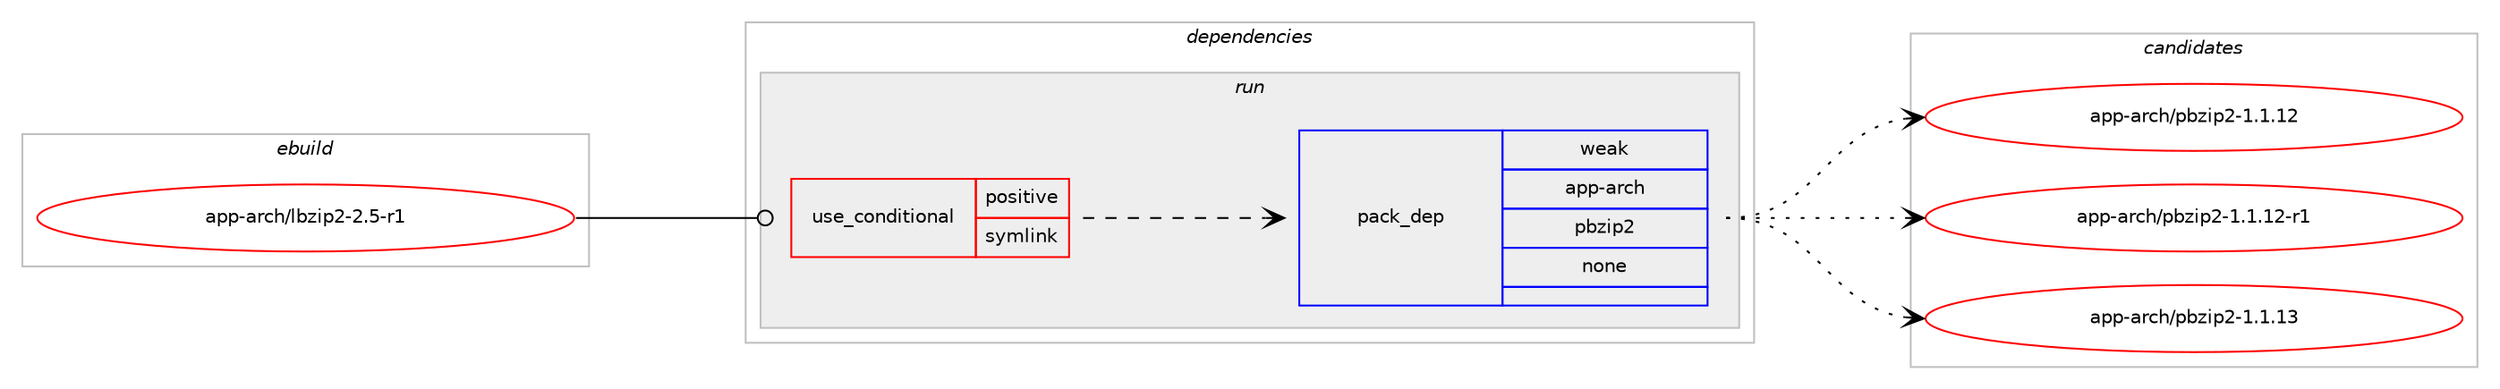 digraph prolog {

# *************
# Graph options
# *************

newrank=true;
concentrate=true;
compound=true;
graph [rankdir=LR,fontname=Helvetica,fontsize=10,ranksep=1.5];#, ranksep=2.5, nodesep=0.2];
edge  [arrowhead=vee];
node  [fontname=Helvetica,fontsize=10];

# **********
# The ebuild
# **********

subgraph cluster_leftcol {
color=gray;
rank=same;
label=<<i>ebuild</i>>;
id [label="app-arch/lbzip2-2.5-r1", color=red, width=4, href="../app-arch/lbzip2-2.5-r1.svg"];
}

# ****************
# The dependencies
# ****************

subgraph cluster_midcol {
color=gray;
label=<<i>dependencies</i>>;
subgraph cluster_compile {
fillcolor="#eeeeee";
style=filled;
label=<<i>compile</i>>;
}
subgraph cluster_compileandrun {
fillcolor="#eeeeee";
style=filled;
label=<<i>compile and run</i>>;
}
subgraph cluster_run {
fillcolor="#eeeeee";
style=filled;
label=<<i>run</i>>;
subgraph cond346535 {
dependency1271289 [label=<<TABLE BORDER="0" CELLBORDER="1" CELLSPACING="0" CELLPADDING="4"><TR><TD ROWSPAN="3" CELLPADDING="10">use_conditional</TD></TR><TR><TD>positive</TD></TR><TR><TD>symlink</TD></TR></TABLE>>, shape=none, color=red];
subgraph pack905027 {
dependency1271290 [label=<<TABLE BORDER="0" CELLBORDER="1" CELLSPACING="0" CELLPADDING="4" WIDTH="220"><TR><TD ROWSPAN="6" CELLPADDING="30">pack_dep</TD></TR><TR><TD WIDTH="110">weak</TD></TR><TR><TD>app-arch</TD></TR><TR><TD>pbzip2</TD></TR><TR><TD>none</TD></TR><TR><TD></TD></TR></TABLE>>, shape=none, color=blue];
}
dependency1271289:e -> dependency1271290:w [weight=20,style="dashed",arrowhead="vee"];
}
id:e -> dependency1271289:w [weight=20,style="solid",arrowhead="odot"];
}
}

# **************
# The candidates
# **************

subgraph cluster_choices {
rank=same;
color=gray;
label=<<i>candidates</i>>;

subgraph choice905027 {
color=black;
nodesep=1;
choice9711211245971149910447112981221051125045494649464950 [label="app-arch/pbzip2-1.1.12", color=red, width=4,href="../app-arch/pbzip2-1.1.12.svg"];
choice97112112459711499104471129812210511250454946494649504511449 [label="app-arch/pbzip2-1.1.12-r1", color=red, width=4,href="../app-arch/pbzip2-1.1.12-r1.svg"];
choice9711211245971149910447112981221051125045494649464951 [label="app-arch/pbzip2-1.1.13", color=red, width=4,href="../app-arch/pbzip2-1.1.13.svg"];
dependency1271290:e -> choice9711211245971149910447112981221051125045494649464950:w [style=dotted,weight="100"];
dependency1271290:e -> choice97112112459711499104471129812210511250454946494649504511449:w [style=dotted,weight="100"];
dependency1271290:e -> choice9711211245971149910447112981221051125045494649464951:w [style=dotted,weight="100"];
}
}

}
